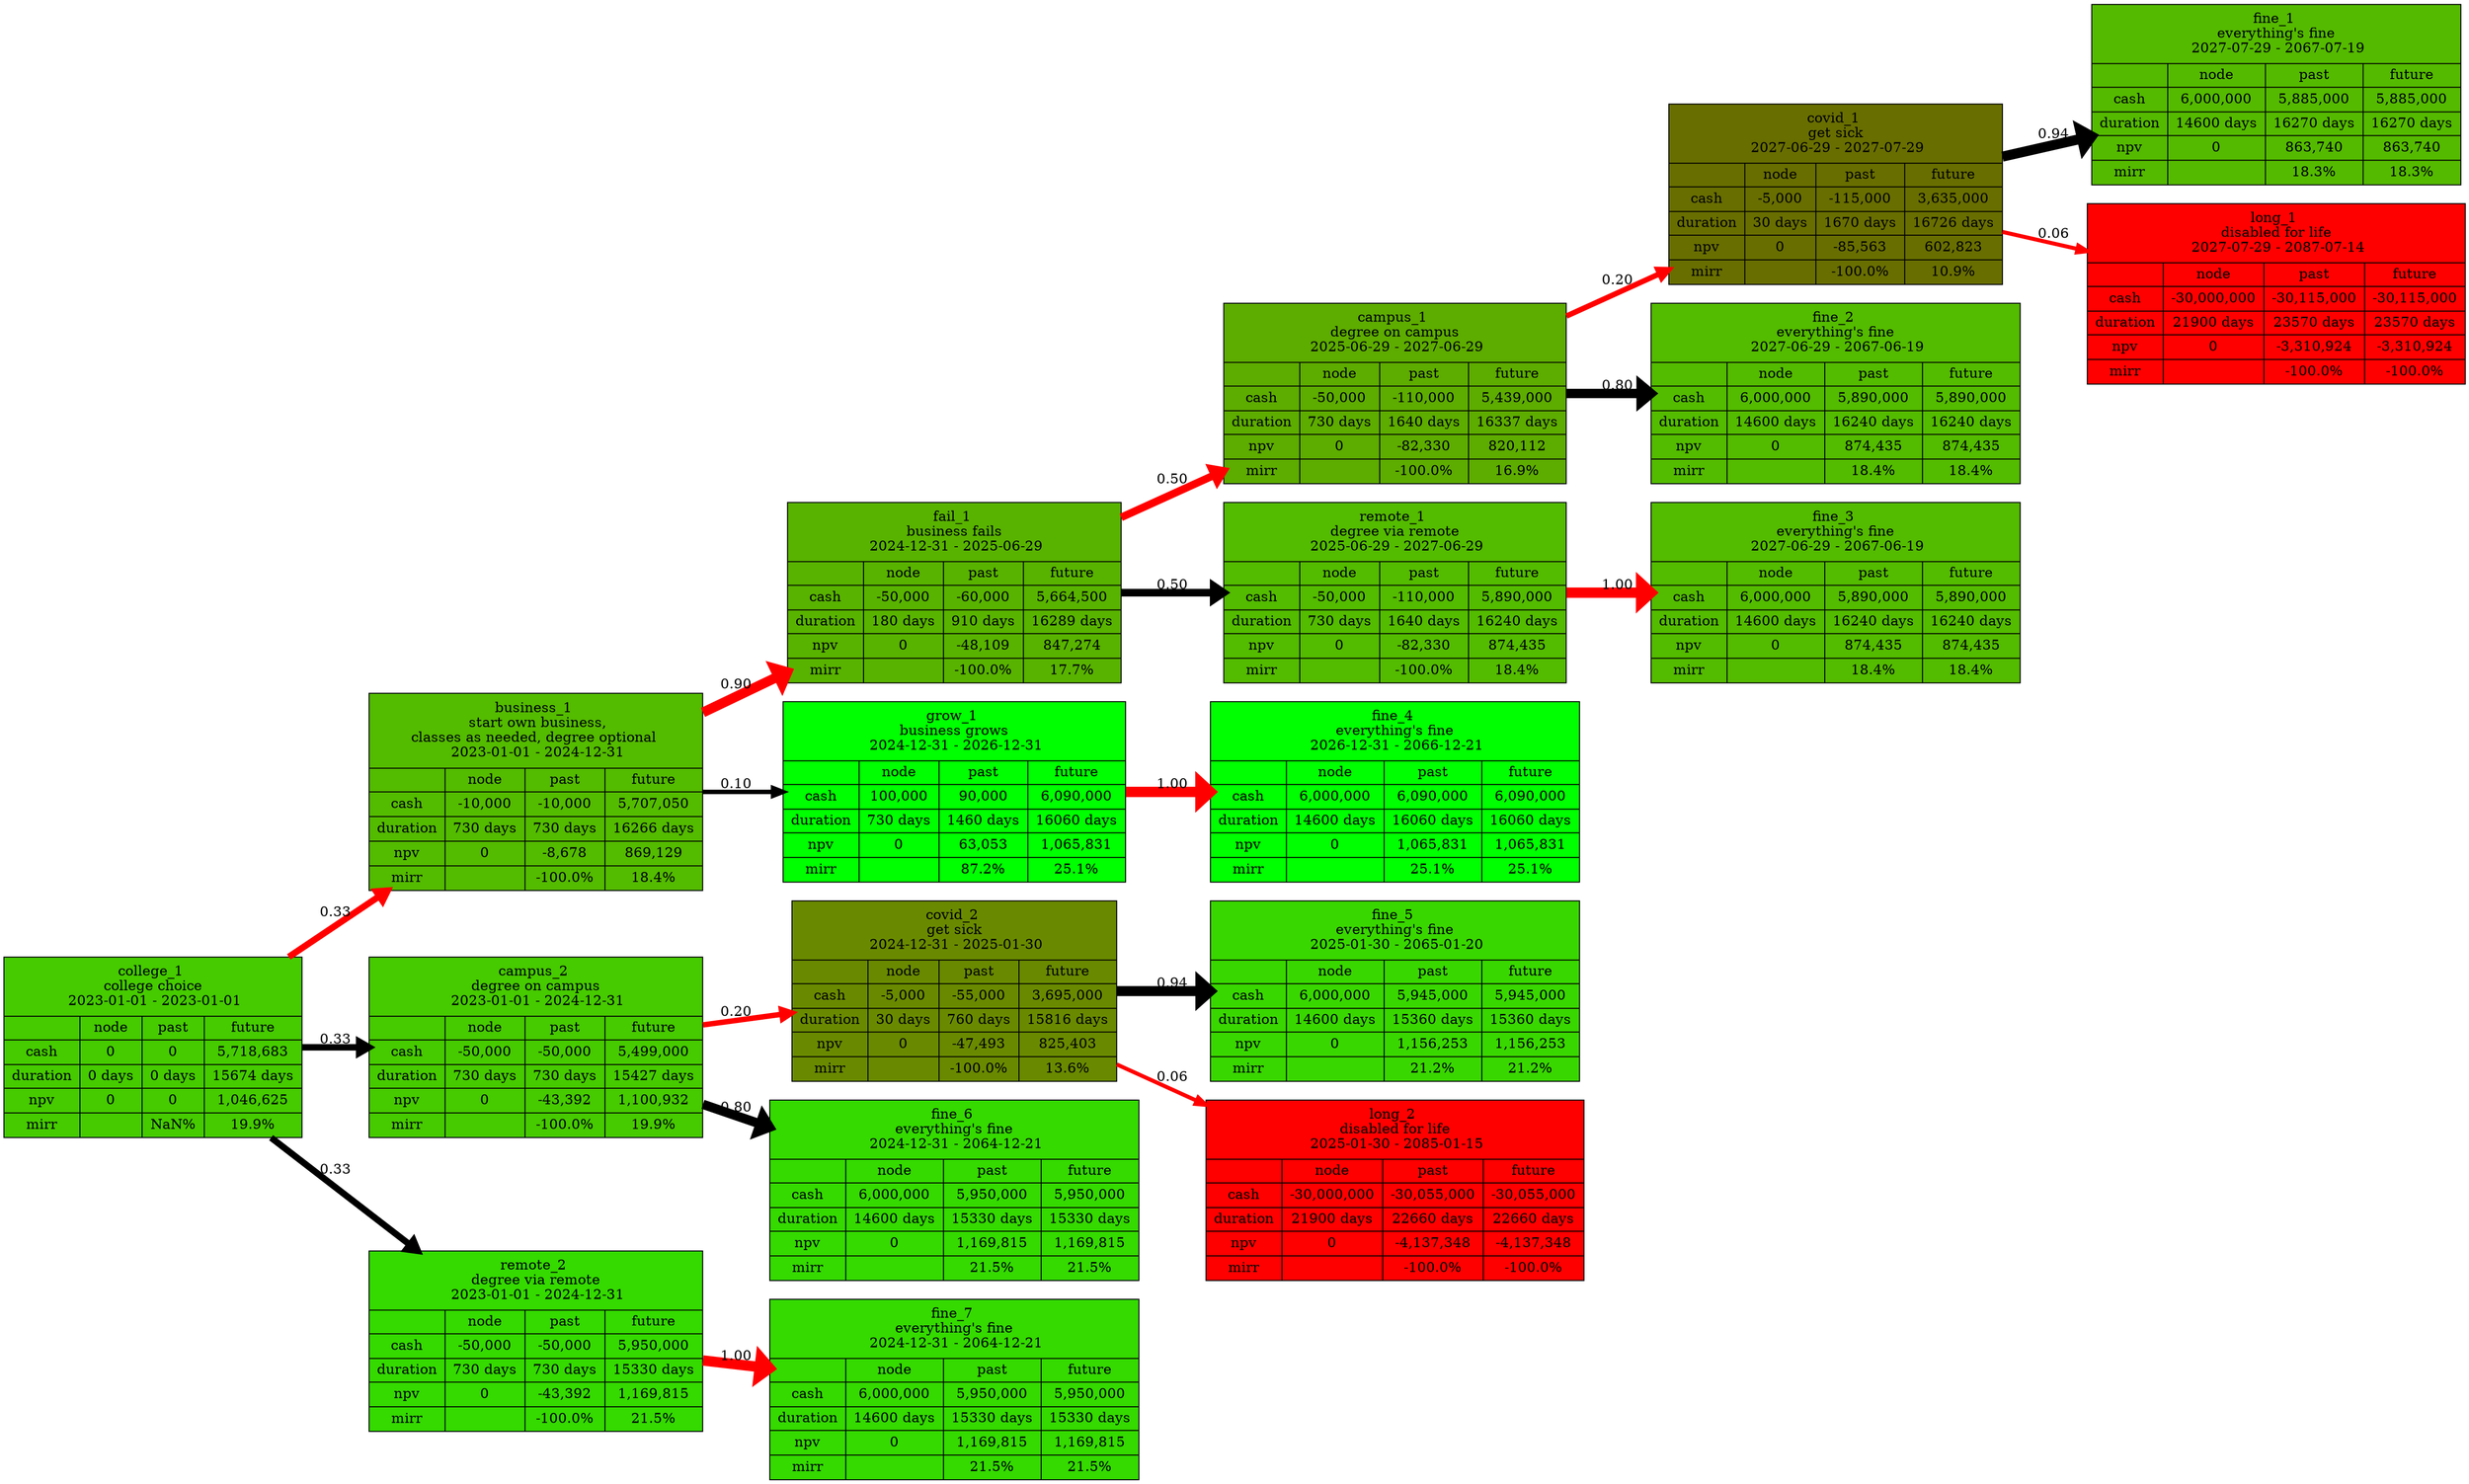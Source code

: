 digraph "" {
	graph [bb="0,0,2060.2,1489.4",
		rankdir=LR
	];
	node [fillcolor=lightgrey,
		label="\N",
		shape=ellipse
	];
	edge [color=black,
		penwidth=1.0
	];
	college_1	 [fillcolor="0.276 1.0 0.793",
		height=2.5472,
		label="college_1 \n college choice \n 2023-01-01 - 2023-01-01 | { {|cash|duration|npv|mirr} | {node     | 0 | 0 days | 0 | } | {past     | \
0 | 0 days | 0 | NaN%} | {future   | 5,718,683 | 15674 days | 1,046,625 | 19.9%}}",
		pos="124.53,436.7",
		rects="-1.9895e-13,469.5,249.06,527.9 -1.9895e-13,444.7,62.656,469.5 -1.9895e-13,419.9,62.656,444.7 -1.9895e-13,395.1,62.656,419.9 -1.9895e-13,\
370.3,62.656,395.1 -1.9895e-13,345.5,62.656,370.3 62.656,444.7,114.82,469.5 62.656,419.9,114.82,444.7 62.656,395.1,114.82,419.9 \
62.656,370.3,114.82,395.1 62.656,345.5,114.82,370.3 114.82,444.7,168.9,469.5 114.82,419.9,168.9,444.7 114.82,395.1,168.9,419.9 114.82,\
370.3,168.9,395.1 114.82,345.5,168.9,370.3 168.9,444.7,249.06,469.5 168.9,419.9,249.06,444.7 168.9,395.1,249.06,419.9 168.9,370.3,\
249.06,395.1 168.9,345.5,249.06,370.3",
		shape=record,
		style=filled,
		width=3.4592];
	business_1	 [fillcolor="0.259 1.0 0.733",
		height=2.7806,
		label="business_1 \n start own business,\nclasses as needed, degree optional \n 2023-01-01 - 2024-12-31 | { {|cash|duration|npv|mirr} | {\
node     | -10,000 | 730 days | 0 | } | {past     | -10,000 | 730 days | -8,678 | -100.0%} | {future   | 5,707,050 | 16266 days | \
869,129 | 18.4%}}",
		pos="447.13,694.7",
		rects="309.56,719.1,584.7,794.3 309.56,694.3,372.22,719.1 309.56,669.5,372.22,694.3 309.56,644.7,372.22,669.5 309.56,619.9,372.22,644.7 \
309.56,595.1,372.22,619.9 372.22,694.3,438.38,719.1 372.22,669.5,438.38,694.3 372.22,644.7,438.38,669.5 372.22,619.9,438.38,644.7 \
372.22,595.1,438.38,619.9 438.38,694.3,504.54,719.1 438.38,669.5,504.54,694.3 438.38,644.7,504.54,669.5 438.38,619.9,504.54,644.7 \
438.38,595.1,504.54,619.9 504.54,694.3,584.7,719.1 504.54,669.5,584.7,694.3 504.54,644.7,584.7,669.5 504.54,619.9,584.7,644.7 504.54,\
595.1,584.7,619.9",
		shape=record,
		style=filled,
		width=3.8213];
	college_1 -> business_1	 [color=red,
		label=0.33,
		lp="279.31,574.1",
		penwidth=6.582805886043833,
		pos="e,322.4,594.95 238.72,528.02 263.17,547.58 289.21,568.4 314.29,588.46"];
	campus_2	 [fillcolor="0.275 1.0 0.791",
		height=2.5472,
		label="campus_2 \n degree on campus \n 2023-01-01 - 2024-12-31 | { {|cash|duration|npv|mirr} | {node     | -50,000 | 730 days | 0 | } | {\
past     | -50,000 | 730 days | -43,392 | -100.0%} | {future   | 5,499,000 | 15427 days | 1,100,932 | 19.9%}}",
		pos="447.13,436.7",
		rects="309.56,469.5,584.7,527.9 309.56,444.7,372.22,469.5 309.56,419.9,372.22,444.7 309.56,395.1,372.22,419.9 309.56,370.3,372.22,395.1 \
309.56,345.5,372.22,370.3 372.22,444.7,438.38,469.5 372.22,419.9,438.38,444.7 372.22,395.1,438.38,419.9 372.22,370.3,438.38,395.1 \
372.22,345.5,438.38,370.3 438.38,444.7,504.54,469.5 438.38,419.9,504.54,444.7 438.38,395.1,504.54,419.9 438.38,370.3,504.54,395.1 \
438.38,345.5,504.54,370.3 504.54,444.7,584.7,469.5 504.54,419.9,584.7,444.7 504.54,395.1,584.7,419.9 504.54,370.3,584.7,395.1 504.54,\
345.5,584.7,370.3",
		shape=record,
		style=filled,
		width=3.8213];
	college_1 -> campus_2	 [label=0.33,
		lp="279.31,445.1",
		penwidth=6.582805886043833,
		pos="e,309.34,436.7 249.26,436.7 265.55,436.7 282.38,436.7 299.01,436.7"];
	remote_2	 [fillcolor="0.293 1.0 0.854",
		height=2.5472,
		label="remote_2 \n degree via remote \n 2023-01-01 - 2024-12-31 | { {|cash|duration|npv|mirr} | {node     | -50,000 | 730 days | 0 | } | {\
past     | -50,000 | 730 days | -43,392 | -100.0%} | {future   | 5,950,000 | 15330 days | 1,169,815 | 21.5%}}",
		pos="447.13,139.7",
		rects="309.56,172.5,584.7,230.9 309.56,147.7,372.22,172.5 309.56,122.9,372.22,147.7 309.56,98.1,372.22,122.9 309.56,73.3,372.22,98.1 309.56,\
48.5,372.22,73.3 372.22,147.7,438.38,172.5 372.22,122.9,438.38,147.7 372.22,98.1,438.38,122.9 372.22,73.3,438.38,98.1 372.22,48.5,\
438.38,73.3 438.38,147.7,504.54,172.5 438.38,122.9,504.54,147.7 438.38,98.1,504.54,122.9 438.38,73.3,504.54,98.1 438.38,48.5,504.54,\
73.3 504.54,147.7,584.7,172.5 504.54,122.9,584.7,147.7 504.54,98.1,584.7,122.9 504.54,73.3,584.7,98.1 504.54,48.5,584.7,73.3",
		shape=record,
		style=filled,
		width=3.8213];
	college_1 -> remote_2	 [label=0.33,
		lp="279.31,305.1",
		penwidth=6.582805886043833,
		pos="e,348.04,230.93 223.95,345.17 260.92,311.13 303,272.39 340.58,237.79"];
	fail_1	 [fillcolor="0.251 1.0 0.703",
		height=2.5472,
		label="fail_1 \n business fails \n 2024-12-31 - 2025-06-29 | { {|cash|duration|npv|mirr} | {node     | -50,000 | 180 days | 0 | } | {past     | \
-60,000 | 910 days | -48,109 | -100.0%} | {future   | 5,664,500 | 16289 days | 847,274 | 17.7%}}",
		pos="796.76,895.7",
		rects="659.2,928.5,934.33,986.9 659.2,903.7,721.85,928.5 659.2,878.9,721.85,903.7 659.2,854.1,721.85,878.9 659.2,829.3,721.85,854.1 659.2,\
804.5,721.85,829.3 721.85,903.7,788.01,928.5 721.85,878.9,788.01,903.7 721.85,854.1,788.01,878.9 721.85,829.3,788.01,854.1 721.85,\
804.5,788.01,829.3 788.01,903.7,854.17,928.5 788.01,878.9,854.17,903.7 788.01,854.1,854.17,878.9 788.01,829.3,854.17,854.1 788.01,\
804.5,854.17,829.3 854.17,903.7,934.33,928.5 854.17,878.9,934.33,903.7 854.17,854.1,934.33,878.9 854.17,829.3,934.33,854.1 854.17,\
804.5,934.33,829.3",
		shape=record,
		style=filled,
		width=3.8213];
	business_1 -> fail_1	 [color=red,
		label=0.90,
		lp="614.95,803.1",
		penwidth=10,
		pos="e,658.92,816.46 584.81,773.85 606.23,786.16 628.42,798.92 650.03,811.34"];
	grow_1	 [fillcolor="0.333 1.0 1.000",
		height=2.5472,
		label="grow_1 \n business grows \n 2024-12-31 - 2026-12-31 | { {|cash|duration|npv|mirr} | {node     | 100,000 | 730 days | 0 | } | {past     | \
90,000 | 1460 days | 63,053 | 87.2%} | {future   | 6,090,000 | 16060 days | 1,065,831 | 25.1%}}",
		pos="796.76,694.7",
		rects="655.7,727.5,937.83,785.9 655.7,702.7,718.35,727.5 655.7,677.9,718.35,702.7 655.7,653.1,718.35,677.9 655.7,628.3,718.35,653.1 655.7,\
603.5,718.35,628.3 718.35,702.7,784.51,727.5 718.35,677.9,784.51,702.7 718.35,653.1,784.51,677.9 718.35,628.3,784.51,653.1 718.35,\
603.5,784.51,628.3 784.51,702.7,857.67,727.5 784.51,677.9,857.67,702.7 784.51,653.1,857.67,677.9 784.51,628.3,857.67,653.1 784.51,\
603.5,857.67,628.3 857.67,702.7,937.83,727.5 857.67,677.9,937.83,702.7 857.67,653.1,937.83,677.9 857.67,628.3,937.83,653.1 857.67,\
603.5,937.83,628.3",
		shape=record,
		style=filled,
		width=3.9185];
	business_1 -> grow_1	 [label=0.10,
		lp="614.95,703.1",
		penwidth=4.47213595499958,
		pos="e,655.47,694.7 584.81,694.7 604.68,694.7 625.21,694.7 645.32,694.7"];
	campus_1	 [fillcolor="0.243 1.0 0.673",
		height=2.5472,
		label="campus_1 \n degree on campus \n 2025-06-29 - 2027-06-29 | { {|cash|duration|npv|mirr} | {node     | -50,000 | 730 days | 0 | } | {\
past     | -110,000 | 1640 days | -82,330 | -100.0%} | {future   | 5,439,000 | 16337 days | 820,112 | 16.9%}}",
		pos="1165.7,1096.7",
		rects="1024.6,1129.5,1306.7,1187.9 1024.6,1104.7,1087.2,1129.5 1024.6,1079.9,1087.2,1104.7 1024.6,1055.1,1087.2,1079.9 1024.6,1030.3,1087.2,\
1055.1 1024.6,1005.5,1087.2,1030.3 1087.2,1104.7,1153.4,1129.5 1087.2,1079.9,1153.4,1104.7 1087.2,1055.1,1153.4,1079.9 1087.2,1030.3,\
1153.4,1055.1 1087.2,1005.5,1153.4,1030.3 1153.4,1104.7,1226.6,1129.5 1153.4,1079.9,1226.6,1104.7 1153.4,1055.1,1226.6,1079.9 1153.4,\
1030.3,1226.6,1055.1 1153.4,1005.5,1226.6,1030.3 1226.6,1104.7,1306.7,1129.5 1226.6,1079.9,1306.7,1104.7 1226.6,1055.1,1306.7,1079.9 \
1226.6,1030.3,1306.7,1055.1 1226.6,1005.5,1306.7,1030.3",
		shape=record,
		style=filled,
		width=3.9185];
	fail_1 -> campus_1	 [color=red,
		label=0.50,
		lp="978.58,1004.1",
		penwidth=7.745966692414834,
		pos="e,1024.4,1019.7 934.39,970.69 960.78,985.07 988.55,1000.2 1015.3,1014.8"];
	remote_1	 [fillcolor="0.259 1.0 0.733",
		height=2.5472,
		label="remote_1 \n degree via remote \n 2025-06-29 - 2027-06-29 | { {|cash|duration|npv|mirr} | {node     | -50,000 | 730 days | 0 | } | {\
past     | -110,000 | 1640 days | -82,330 | -100.0%} | {future   | 5,890,000 | 16240 days | 874,435 | 18.4%}}",
		pos="1165.7,895.7",
		rects="1024.6,928.5,1306.7,986.9 1024.6,903.7,1087.2,928.5 1024.6,878.9,1087.2,903.7 1024.6,854.1,1087.2,878.9 1024.6,829.3,1087.2,854.1 \
1024.6,804.5,1087.2,829.3 1087.2,903.7,1153.4,928.5 1087.2,878.9,1153.4,903.7 1087.2,854.1,1153.4,878.9 1087.2,829.3,1153.4,854.1 \
1087.2,804.5,1153.4,829.3 1153.4,903.7,1226.6,928.5 1153.4,878.9,1226.6,903.7 1153.4,854.1,1226.6,878.9 1153.4,829.3,1226.6,854.1 \
1153.4,804.5,1226.6,829.3 1226.6,903.7,1306.7,928.5 1226.6,878.9,1306.7,903.7 1226.6,854.1,1306.7,878.9 1226.6,829.3,1306.7,854.1 \
1226.6,804.5,1306.7,829.3",
		shape=record,
		style=filled,
		width=3.9185];
	fail_1 -> remote_1	 [label=0.50,
		lp="978.58,904.1",
		penwidth=7.745966692414834,
		pos="e,1024.4,895.7 934.39,895.7 960.44,895.7 987.83,895.7 1014.3,895.7"];
	covid_1	 [fillcolor="0.176 1.0 0.433",
		height=2.5472,
		label="covid_1 \n get sick \n 2027-06-29 - 2027-07-29 | { {|cash|duration|npv|mirr} | {node     | -5,000 | 30 days | 0 | } | {past     | \
-115,000 | 1670 days | -85,563 | -100.0%} | {future   | 3,635,000 | 16726 days | 602,823 | 10.9%}}",
		pos="1534.5,1297.7",
		rects="1397,1330.5,1672.1,1388.9 1397,1305.7,1459.6,1330.5 1397,1280.9,1459.6,1305.7 1397,1256.1,1459.6,1280.9 1397,1231.3,1459.6,1256.1 \
1397,1206.5,1459.6,1231.3 1459.6,1305.7,1518.8,1330.5 1459.6,1280.9,1518.8,1305.7 1459.6,1256.1,1518.8,1280.9 1459.6,1231.3,1518.8,\
1256.1 1459.6,1206.5,1518.8,1231.3 1518.8,1305.7,1591.9,1330.5 1518.8,1280.9,1591.9,1305.7 1518.8,1256.1,1591.9,1280.9 1518.8,1231.3,\
1591.9,1256.1 1518.8,1206.5,1591.9,1231.3 1591.9,1305.7,1672.1,1330.5 1591.9,1280.9,1672.1,1305.7 1591.9,1256.1,1672.1,1280.9 1591.9,\
1231.3,1672.1,1256.1 1591.9,1206.5,1672.1,1231.3",
		shape=record,
		style=filled,
		width=3.8213];
	campus_1 -> covid_1	 [color=red,
		label=0.20,
		lp="1352.7,1211.1",
		penwidth=5.477225575051662,
		pos="e,1396.8,1222.7 1307,1173.7 1333.4,1188.1 1361.2,1203.2 1387.8,1217.8"];
	fine_2	 [fillcolor="0.259 1.0 0.733",
		height=2.5472,
		label="fine_2 \n everything's fine \n 2027-06-29 - 2067-06-19 | { {|cash|duration|npv|mirr} | {node     | 6,000,000 | 14600 days | 0 | } | {\
past     | 5,890,000 | 16240 days | 874,435 | 18.4%} | {future   | 5,890,000 | 16240 days | 874,435 | 18.4%}}",
		pos="1534.5,1096.7",
		rects="1383,1129.5,1686.1,1187.9 1383,1104.7,1445.6,1129.5 1383,1079.9,1445.6,1104.7 1383,1055.1,1445.6,1079.9 1383,1030.3,1445.6,1055.1 \
1383,1005.5,1445.6,1030.3 1445.6,1104.7,1525.8,1129.5 1445.6,1079.9,1525.8,1104.7 1445.6,1055.1,1525.8,1079.9 1445.6,1030.3,1525.8,\
1055.1 1445.6,1005.5,1525.8,1030.3 1525.8,1104.7,1605.9,1129.5 1525.8,1079.9,1605.9,1104.7 1525.8,1055.1,1605.9,1079.9 1525.8,1030.3,\
1605.9,1055.1 1525.8,1005.5,1605.9,1030.3 1605.9,1104.7,1686.1,1129.5 1605.9,1079.9,1686.1,1104.7 1605.9,1055.1,1686.1,1079.9 1605.9,\
1030.3,1686.1,1055.1 1605.9,1005.5,1686.1,1030.3",
		shape=record,
		style=filled,
		width=4.2102];
	campus_1 -> fine_2	 [label=0.80,
		lp="1352.7,1105.1",
		penwidth=9.486832980505138,
		pos="e,1382.7,1096.7 1307,1096.7 1328.5,1096.7 1350.8,1096.7 1372.7,1096.7"];
	fine_1	 [fillcolor="0.258 1.0 0.728",
		height=2.5472,
		label="fine_1 \n everything's fine \n 2027-07-29 - 2067-07-19 | { {|cash|duration|npv|mirr} | {node     | 6,000,000 | 14600 days | 0 | } | {\
past     | 5,885,000 | 16270 days | 863,740 | 18.3%} | {future   | 5,885,000 | 16270 days | 863,740 | 18.3%}}",
		pos="1903.4,1397.7",
		rects="1751.9,1430.5,2055,1488.9 1751.9,1405.7,1814.5,1430.5 1751.9,1380.9,1814.5,1405.7 1751.9,1356.1,1814.5,1380.9 1751.9,1331.3,1814.5,\
1356.1 1751.9,1306.5,1814.5,1331.3 1814.5,1405.7,1894.7,1430.5 1814.5,1380.9,1894.7,1405.7 1814.5,1356.1,1894.7,1380.9 1814.5,1331.3,\
1894.7,1356.1 1814.5,1306.5,1894.7,1331.3 1894.7,1405.7,1974.8,1430.5 1894.7,1380.9,1974.8,1405.7 1894.7,1356.1,1974.8,1380.9 1894.7,\
1331.3,1974.8,1356.1 1894.7,1306.5,1974.8,1331.3 1974.8,1405.7,2055,1430.5 1974.8,1380.9,2055,1405.7 1974.8,1356.1,2055,1380.9 1974.8,\
1331.3,2055,1356.1 1974.8,1306.5,2055,1331.3",
		shape=record,
		style=filled,
		width=4.2102];
	covid_1 -> fine_1	 [label=0.94,
		lp="1716.4,1356.1",
		penwidth=10.18577439373168,
		pos="e,1751.6,1356.5 1672.2,1335 1694.8,1341.2 1718.5,1347.6 1741.7,1353.9"];
	long_1	 [fillcolor="0.000 1.0 1.000",
		height=2.5472,
		label="long_1 \n disabled for life \n 2027-07-29 - 2087-07-14 | { {|cash|duration|npv|mirr} | {node     | -30,000,000 | 21900 days | 0 | } | {\
past     | -30,115,000 | 23570 days | -3,310,924 | -100.0%} | {future   | -30,115,000 | 23570 days | -3,310,924 | -100.0%}}",
		pos="1903.4,1196.7",
		rects="1746.6,1229.5,2060.2,1287.9 1746.6,1204.7,1809.3,1229.5 1746.6,1179.9,1809.3,1204.7 1746.6,1155.1,1809.3,1179.9 1746.6,1130.3,1809.3,\
1155.1 1746.6,1105.5,1809.3,1130.3 1809.3,1204.7,1892.9,1229.5 1809.3,1179.9,1892.9,1204.7 1809.3,1155.1,1892.9,1179.9 1809.3,1130.3,\
1892.9,1155.1 1809.3,1105.5,1892.9,1130.3 1892.9,1204.7,1976.6,1229.5 1892.9,1179.9,1976.6,1204.7 1892.9,1155.1,1976.6,1179.9 1892.9,\
1130.3,1976.6,1155.1 1892.9,1105.5,1976.6,1130.3 1976.6,1204.7,2060.2,1229.5 1976.6,1179.9,2060.2,1204.7 1976.6,1155.1,2060.2,1179.9 \
1976.6,1130.3,2060.2,1155.1 1976.6,1105.5,2060.2,1130.3",
		shape=record,
		style=filled,
		width=4.3561];
	covid_1 -> long_1	 [color=red,
		label=0.06,
		lp="1716.4,1258.1",
		penwidth=4.0311288741492755,
		pos="e,1746.6,1239.6 1672.2,1260 1693.2,1254.3 1715.1,1248.3 1736.7,1242.4"];
	fine_3	 [fillcolor="0.259 1.0 0.733",
		height=2.5472,
		label="fine_3 \n everything's fine \n 2027-06-29 - 2067-06-19 | { {|cash|duration|npv|mirr} | {node     | 6,000,000 | 14600 days | 0 | } | {\
past     | 5,890,000 | 16240 days | 874,435 | 18.4%} | {future   | 5,890,000 | 16240 days | 874,435 | 18.4%}}",
		pos="1534.5,895.7",
		rects="1383,928.5,1686.1,986.9 1383,903.7,1445.6,928.5 1383,878.9,1445.6,903.7 1383,854.1,1445.6,878.9 1383,829.3,1445.6,854.1 1383,804.5,\
1445.6,829.3 1445.6,903.7,1525.8,928.5 1445.6,878.9,1525.8,903.7 1445.6,854.1,1525.8,878.9 1445.6,829.3,1525.8,854.1 1445.6,804.5,\
1525.8,829.3 1525.8,903.7,1605.9,928.5 1525.8,878.9,1605.9,903.7 1525.8,854.1,1605.9,878.9 1525.8,829.3,1605.9,854.1 1525.8,804.5,\
1605.9,829.3 1605.9,903.7,1686.1,928.5 1605.9,878.9,1686.1,903.7 1605.9,854.1,1686.1,878.9 1605.9,829.3,1686.1,854.1 1605.9,804.5,\
1686.1,829.3",
		shape=record,
		style=filled,
		width=4.2102];
	remote_1 -> fine_3	 [color=red,
		label=1.00,
		lp="1352.7,904.1",
		penwidth=10.488088481701517,
		pos="e,1382.7,895.7 1307,895.7 1328.5,895.7 1350.8,895.7 1372.7,895.7"];
	fine_4	 [fillcolor="0.333 1.0 1.000",
		height=2.5472,
		label="fine_4 \n everything's fine \n 2026-12-31 - 2066-12-21 | { {|cash|duration|npv|mirr} | {node     | 6,000,000 | 14600 days | 0 | } | {\
past     | 6,090,000 | 16060 days | 1,065,831 | 25.1%} | {future   | 6,090,000 | 16060 days | 1,065,831 | 25.1%}}",
		pos="1165.7,694.7",
		rects="1014.1,727.5,1317.2,785.9 1014.1,702.7,1076.7,727.5 1014.1,677.9,1076.7,702.7 1014.1,653.1,1076.7,677.9 1014.1,628.3,1076.7,653.1 \
1014.1,603.5,1076.7,628.3 1076.7,702.7,1156.9,727.5 1076.7,677.9,1156.9,702.7 1076.7,653.1,1156.9,677.9 1076.7,628.3,1156.9,653.1 \
1076.7,603.5,1156.9,628.3 1156.9,702.7,1237.1,727.5 1156.9,677.9,1237.1,702.7 1156.9,653.1,1237.1,677.9 1156.9,628.3,1237.1,653.1 \
1156.9,603.5,1237.1,628.3 1237.1,702.7,1317.2,727.5 1237.1,677.9,1317.2,702.7 1237.1,653.1,1317.2,677.9 1237.1,628.3,1317.2,653.1 \
1237.1,603.5,1317.2,628.3",
		shape=record,
		style=filled,
		width=4.2102];
	grow_1 -> fine_4	 [color=red,
		label=1.00,
		lp="978.58,703.1",
		penwidth=10.488088481701517,
		pos="e,1013.8,694.7 938.07,694.7 959.57,694.7 981.91,694.7 1003.8,694.7"];
	covid_2	 [fillcolor="0.206 1.0 0.540",
		height=2.5472,
		label="covid_2 \n get sick \n 2024-12-31 - 2025-01-30 | { {|cash|duration|npv|mirr} | {node     | -5,000 | 30 days | 0 | } | {past     | \
-55,000 | 760 days | -47,493 | -100.0%} | {future   | 3,695,000 | 15816 days | 825,403 | 13.6%}}",
		pos="796.76,493.7",
		rects="662.7,526.5,930.83,584.9 662.7,501.7,725.35,526.5 662.7,476.9,725.35,501.7 662.7,452.1,725.35,476.9 662.7,427.3,725.35,452.1 662.7,\
402.5,725.35,427.3 725.35,501.7,784.51,526.5 725.35,476.9,784.51,501.7 725.35,452.1,784.51,476.9 725.35,427.3,784.51,452.1 725.35,\
402.5,784.51,427.3 784.51,501.7,850.67,526.5 784.51,476.9,850.67,501.7 784.51,452.1,850.67,476.9 784.51,427.3,850.67,452.1 784.51,\
402.5,850.67,427.3 850.67,501.7,930.83,526.5 850.67,476.9,930.83,501.7 850.67,452.1,930.83,476.9 850.67,427.3,930.83,452.1 850.67,\
402.5,930.83,427.3",
		shape=record,
		style=filled,
		width=3.7241];
	campus_2 -> covid_2	 [color=red,
		label=0.20,
		lp="614.95,473.1",
		penwidth=5.477225575051662,
		pos="e,662.64,471.83 584.81,459.15 607.12,462.78 630.27,466.56 652.72,470.22"];
	fine_6	 [fillcolor="0.293 1.0 0.854",
		height=2.5472,
		label="fine_6 \n everything's fine \n 2024-12-31 - 2064-12-21 | { {|cash|duration|npv|mirr} | {node     | 6,000,000 | 14600 days | 0 | } | {\
past     | 5,950,000 | 15330 days | 1,169,815 | 21.5%} | {future   | 5,950,000 | 15330 days | 1,169,815 | 21.5%}}",
		pos="796.76,292.7",
		rects="645.2,325.5,948.33,383.9 645.2,300.7,707.85,325.5 645.2,275.9,707.85,300.7 645.2,251.1,707.85,275.9 645.2,226.3,707.85,251.1 645.2,\
201.5,707.85,226.3 707.85,300.7,788.01,325.5 707.85,275.9,788.01,300.7 707.85,251.1,788.01,275.9 707.85,226.3,788.01,251.1 707.85,\
201.5,788.01,226.3 788.01,300.7,868.17,325.5 788.01,275.9,868.17,300.7 788.01,251.1,868.17,275.9 788.01,226.3,868.17,251.1 788.01,\
201.5,868.17,226.3 868.17,300.7,948.33,325.5 868.17,275.9,948.33,300.7 868.17,251.1,948.33,275.9 868.17,226.3,948.33,251.1 868.17,\
201.5,948.33,226.3",
		shape=record,
		style=filled,
		width=4.2102];
	campus_2 -> fine_6	 [label=0.80,
		lp="614.95,377.1",
		penwidth=9.486832980505138,
		pos="e,645.07,355.18 584.81,379.99 601.5,373.12 618.66,366.05 635.65,359.06"];
	fine_5	 [fillcolor="0.289 1.0 0.842",
		height=2.5472,
		label="fine_5 \n everything's fine \n 2025-01-30 - 2065-01-20 | { {|cash|duration|npv|mirr} | {node     | 6,000,000 | 14600 days | 0 | } | {\
past     | 5,945,000 | 15360 days | 1,156,253 | 21.2%} | {future   | 5,945,000 | 15360 days | 1,156,253 | 21.2%}}",
		pos="1165.7,493.7",
		rects="1014.1,526.5,1317.2,584.9 1014.1,501.7,1076.7,526.5 1014.1,476.9,1076.7,501.7 1014.1,452.1,1076.7,476.9 1014.1,427.3,1076.7,452.1 \
1014.1,402.5,1076.7,427.3 1076.7,501.7,1156.9,526.5 1076.7,476.9,1156.9,501.7 1076.7,452.1,1156.9,476.9 1076.7,427.3,1156.9,452.1 \
1076.7,402.5,1156.9,427.3 1156.9,501.7,1237.1,526.5 1156.9,476.9,1237.1,501.7 1156.9,452.1,1237.1,476.9 1156.9,427.3,1237.1,452.1 \
1156.9,402.5,1237.1,427.3 1237.1,501.7,1317.2,526.5 1237.1,476.9,1317.2,501.7 1237.1,452.1,1317.2,476.9 1237.1,427.3,1317.2,452.1 \
1237.1,402.5,1317.2,427.3",
		shape=record,
		style=filled,
		width=4.2102];
	covid_2 -> fine_5	 [label=0.94,
		lp="978.58,502.1",
		penwidth=10.18577439373168,
		pos="e,1014,493.7 930.98,493.7 954.7,493.7 979.62,493.7 1004,493.7"];
	long_2	 [fillcolor="0.000 1.0 1.000",
		height=2.5472,
		label="long_2 \n disabled for life \n 2025-01-30 - 2085-01-15 | { {|cash|duration|npv|mirr} | {node     | -30,000,000 | 21900 days | 0 | } | {\
past     | -30,055,000 | 22660 days | -4,137,348 | -100.0%} | {future   | -30,055,000 | 22660 days | -4,137,348 | -100.0%}}",
		pos="1165.7,292.7",
		rects="1008.8,325.5,1322.5,383.9 1008.8,300.7,1071.5,325.5 1008.8,275.9,1071.5,300.7 1008.8,251.1,1071.5,275.9 1008.8,226.3,1071.5,251.1 \
1008.8,201.5,1071.5,226.3 1071.5,300.7,1155.1,325.5 1071.5,275.9,1155.1,300.7 1071.5,251.1,1155.1,275.9 1071.5,226.3,1155.1,251.1 \
1071.5,201.5,1155.1,226.3 1155.1,300.7,1238.8,325.5 1155.1,275.9,1238.8,300.7 1155.1,251.1,1238.8,275.9 1155.1,226.3,1238.8,251.1 \
1155.1,201.5,1238.8,226.3 1238.8,300.7,1322.5,325.5 1238.8,275.9,1322.5,300.7 1238.8,251.1,1322.5,275.9 1238.8,226.3,1322.5,251.1 \
1238.8,201.5,1322.5,226.3",
		shape=record,
		style=filled,
		width=4.3561];
	covid_2 -> long_2	 [color=red,
		label=0.06,
		lp="978.58,407.1",
		penwidth=4.0311288741492755,
		pos="e,1008.7,378.24 930.98,420.57 953.36,408.37 976.81,395.6 999.86,383.04"];
	fine_7	 [fillcolor="0.293 1.0 0.854",
		height=2.5472,
		label="fine_7 \n everything's fine \n 2024-12-31 - 2064-12-21 | { {|cash|duration|npv|mirr} | {node     | 6,000,000 | 14600 days | 0 | } | {\
past     | 5,950,000 | 15330 days | 1,169,815 | 21.5%} | {future   | 5,950,000 | 15330 days | 1,169,815 | 21.5%}}",
		pos="796.76,91.7",
		rects="645.2,124.5,948.33,182.9 645.2,99.7,707.85,124.5 645.2,74.9,707.85,99.7 645.2,50.1,707.85,74.9 645.2,25.3,707.85,50.1 645.2,0.5,\
707.85,25.3 707.85,99.7,788.01,124.5 707.85,74.9,788.01,99.7 707.85,50.1,788.01,74.9 707.85,25.3,788.01,50.1 707.85,0.5,788.01,25.3 \
788.01,99.7,868.17,124.5 788.01,74.9,868.17,99.7 788.01,50.1,868.17,74.9 788.01,25.3,868.17,50.1 788.01,0.5,868.17,25.3 868.17,99.7,\
948.33,124.5 868.17,74.9,948.33,99.7 868.17,50.1,948.33,74.9 868.17,25.3,948.33,50.1 868.17,0.5,948.33,25.3",
		shape=record,
		style=filled,
		width=4.2102];
	remote_2 -> fine_7	 [color=red,
		label=1.00,
		lp="614.95,126.1",
		penwidth=10.488088481701517,
		pos="e,645.07,112.53 584.81,120.8 601.19,118.55 618.03,116.24 634.71,113.95"];
}
